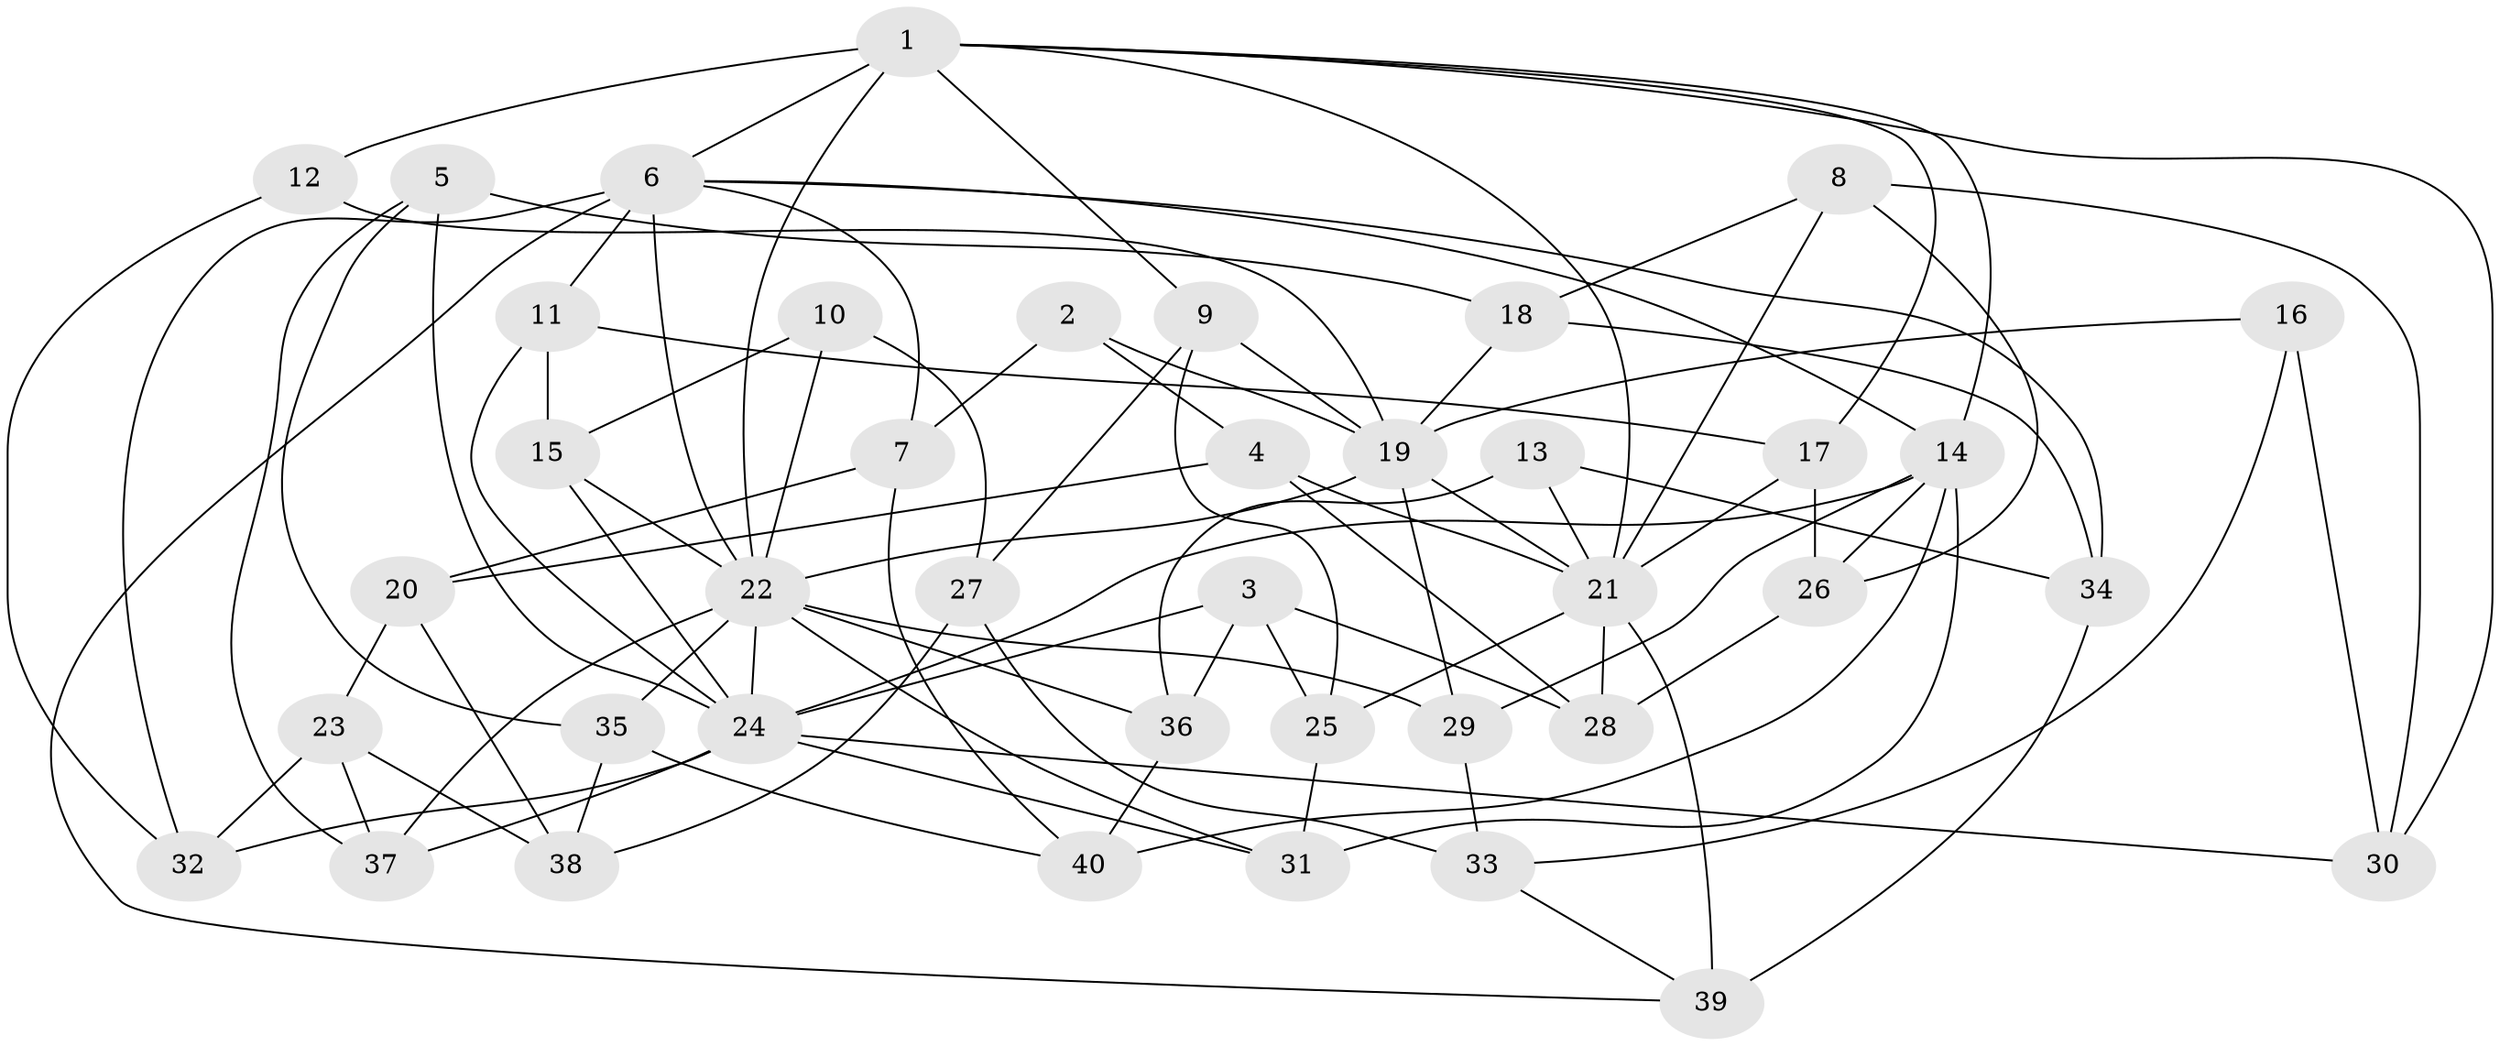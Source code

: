 // original degree distribution, {4: 1.0}
// Generated by graph-tools (version 1.1) at 2025/53/03/04/25 22:53:31]
// undirected, 40 vertices, 94 edges
graph export_dot {
  node [color=gray90,style=filled];
  1;
  2;
  3;
  4;
  5;
  6;
  7;
  8;
  9;
  10;
  11;
  12;
  13;
  14;
  15;
  16;
  17;
  18;
  19;
  20;
  21;
  22;
  23;
  24;
  25;
  26;
  27;
  28;
  29;
  30;
  31;
  32;
  33;
  34;
  35;
  36;
  37;
  38;
  39;
  40;
  1 -- 6 [weight=2.0];
  1 -- 9 [weight=1.0];
  1 -- 12 [weight=2.0];
  1 -- 14 [weight=1.0];
  1 -- 17 [weight=1.0];
  1 -- 21 [weight=1.0];
  1 -- 22 [weight=1.0];
  1 -- 30 [weight=1.0];
  2 -- 4 [weight=1.0];
  2 -- 7 [weight=1.0];
  2 -- 19 [weight=2.0];
  3 -- 24 [weight=1.0];
  3 -- 25 [weight=1.0];
  3 -- 28 [weight=1.0];
  3 -- 36 [weight=1.0];
  4 -- 20 [weight=1.0];
  4 -- 21 [weight=1.0];
  4 -- 28 [weight=1.0];
  5 -- 18 [weight=1.0];
  5 -- 24 [weight=1.0];
  5 -- 35 [weight=1.0];
  5 -- 37 [weight=1.0];
  6 -- 7 [weight=1.0];
  6 -- 11 [weight=1.0];
  6 -- 14 [weight=2.0];
  6 -- 22 [weight=1.0];
  6 -- 32 [weight=1.0];
  6 -- 34 [weight=1.0];
  6 -- 39 [weight=1.0];
  7 -- 20 [weight=1.0];
  7 -- 40 [weight=1.0];
  8 -- 18 [weight=1.0];
  8 -- 21 [weight=1.0];
  8 -- 26 [weight=1.0];
  8 -- 30 [weight=1.0];
  9 -- 19 [weight=1.0];
  9 -- 25 [weight=1.0];
  9 -- 27 [weight=1.0];
  10 -- 15 [weight=1.0];
  10 -- 22 [weight=2.0];
  10 -- 27 [weight=1.0];
  11 -- 15 [weight=1.0];
  11 -- 17 [weight=1.0];
  11 -- 24 [weight=1.0];
  12 -- 19 [weight=1.0];
  12 -- 32 [weight=1.0];
  13 -- 21 [weight=2.0];
  13 -- 34 [weight=1.0];
  13 -- 36 [weight=1.0];
  14 -- 24 [weight=1.0];
  14 -- 26 [weight=1.0];
  14 -- 29 [weight=1.0];
  14 -- 31 [weight=1.0];
  14 -- 40 [weight=1.0];
  15 -- 22 [weight=1.0];
  15 -- 24 [weight=1.0];
  16 -- 19 [weight=2.0];
  16 -- 30 [weight=1.0];
  16 -- 33 [weight=1.0];
  17 -- 21 [weight=1.0];
  17 -- 26 [weight=1.0];
  18 -- 19 [weight=1.0];
  18 -- 34 [weight=1.0];
  19 -- 21 [weight=1.0];
  19 -- 22 [weight=1.0];
  19 -- 29 [weight=1.0];
  20 -- 23 [weight=1.0];
  20 -- 38 [weight=1.0];
  21 -- 25 [weight=1.0];
  21 -- 28 [weight=1.0];
  21 -- 39 [weight=1.0];
  22 -- 24 [weight=1.0];
  22 -- 29 [weight=1.0];
  22 -- 31 [weight=1.0];
  22 -- 35 [weight=1.0];
  22 -- 36 [weight=1.0];
  22 -- 37 [weight=1.0];
  23 -- 32 [weight=1.0];
  23 -- 37 [weight=1.0];
  23 -- 38 [weight=1.0];
  24 -- 30 [weight=1.0];
  24 -- 31 [weight=1.0];
  24 -- 32 [weight=1.0];
  24 -- 37 [weight=1.0];
  25 -- 31 [weight=1.0];
  26 -- 28 [weight=1.0];
  27 -- 33 [weight=1.0];
  27 -- 38 [weight=1.0];
  29 -- 33 [weight=1.0];
  33 -- 39 [weight=1.0];
  34 -- 39 [weight=1.0];
  35 -- 38 [weight=1.0];
  35 -- 40 [weight=1.0];
  36 -- 40 [weight=1.0];
}
